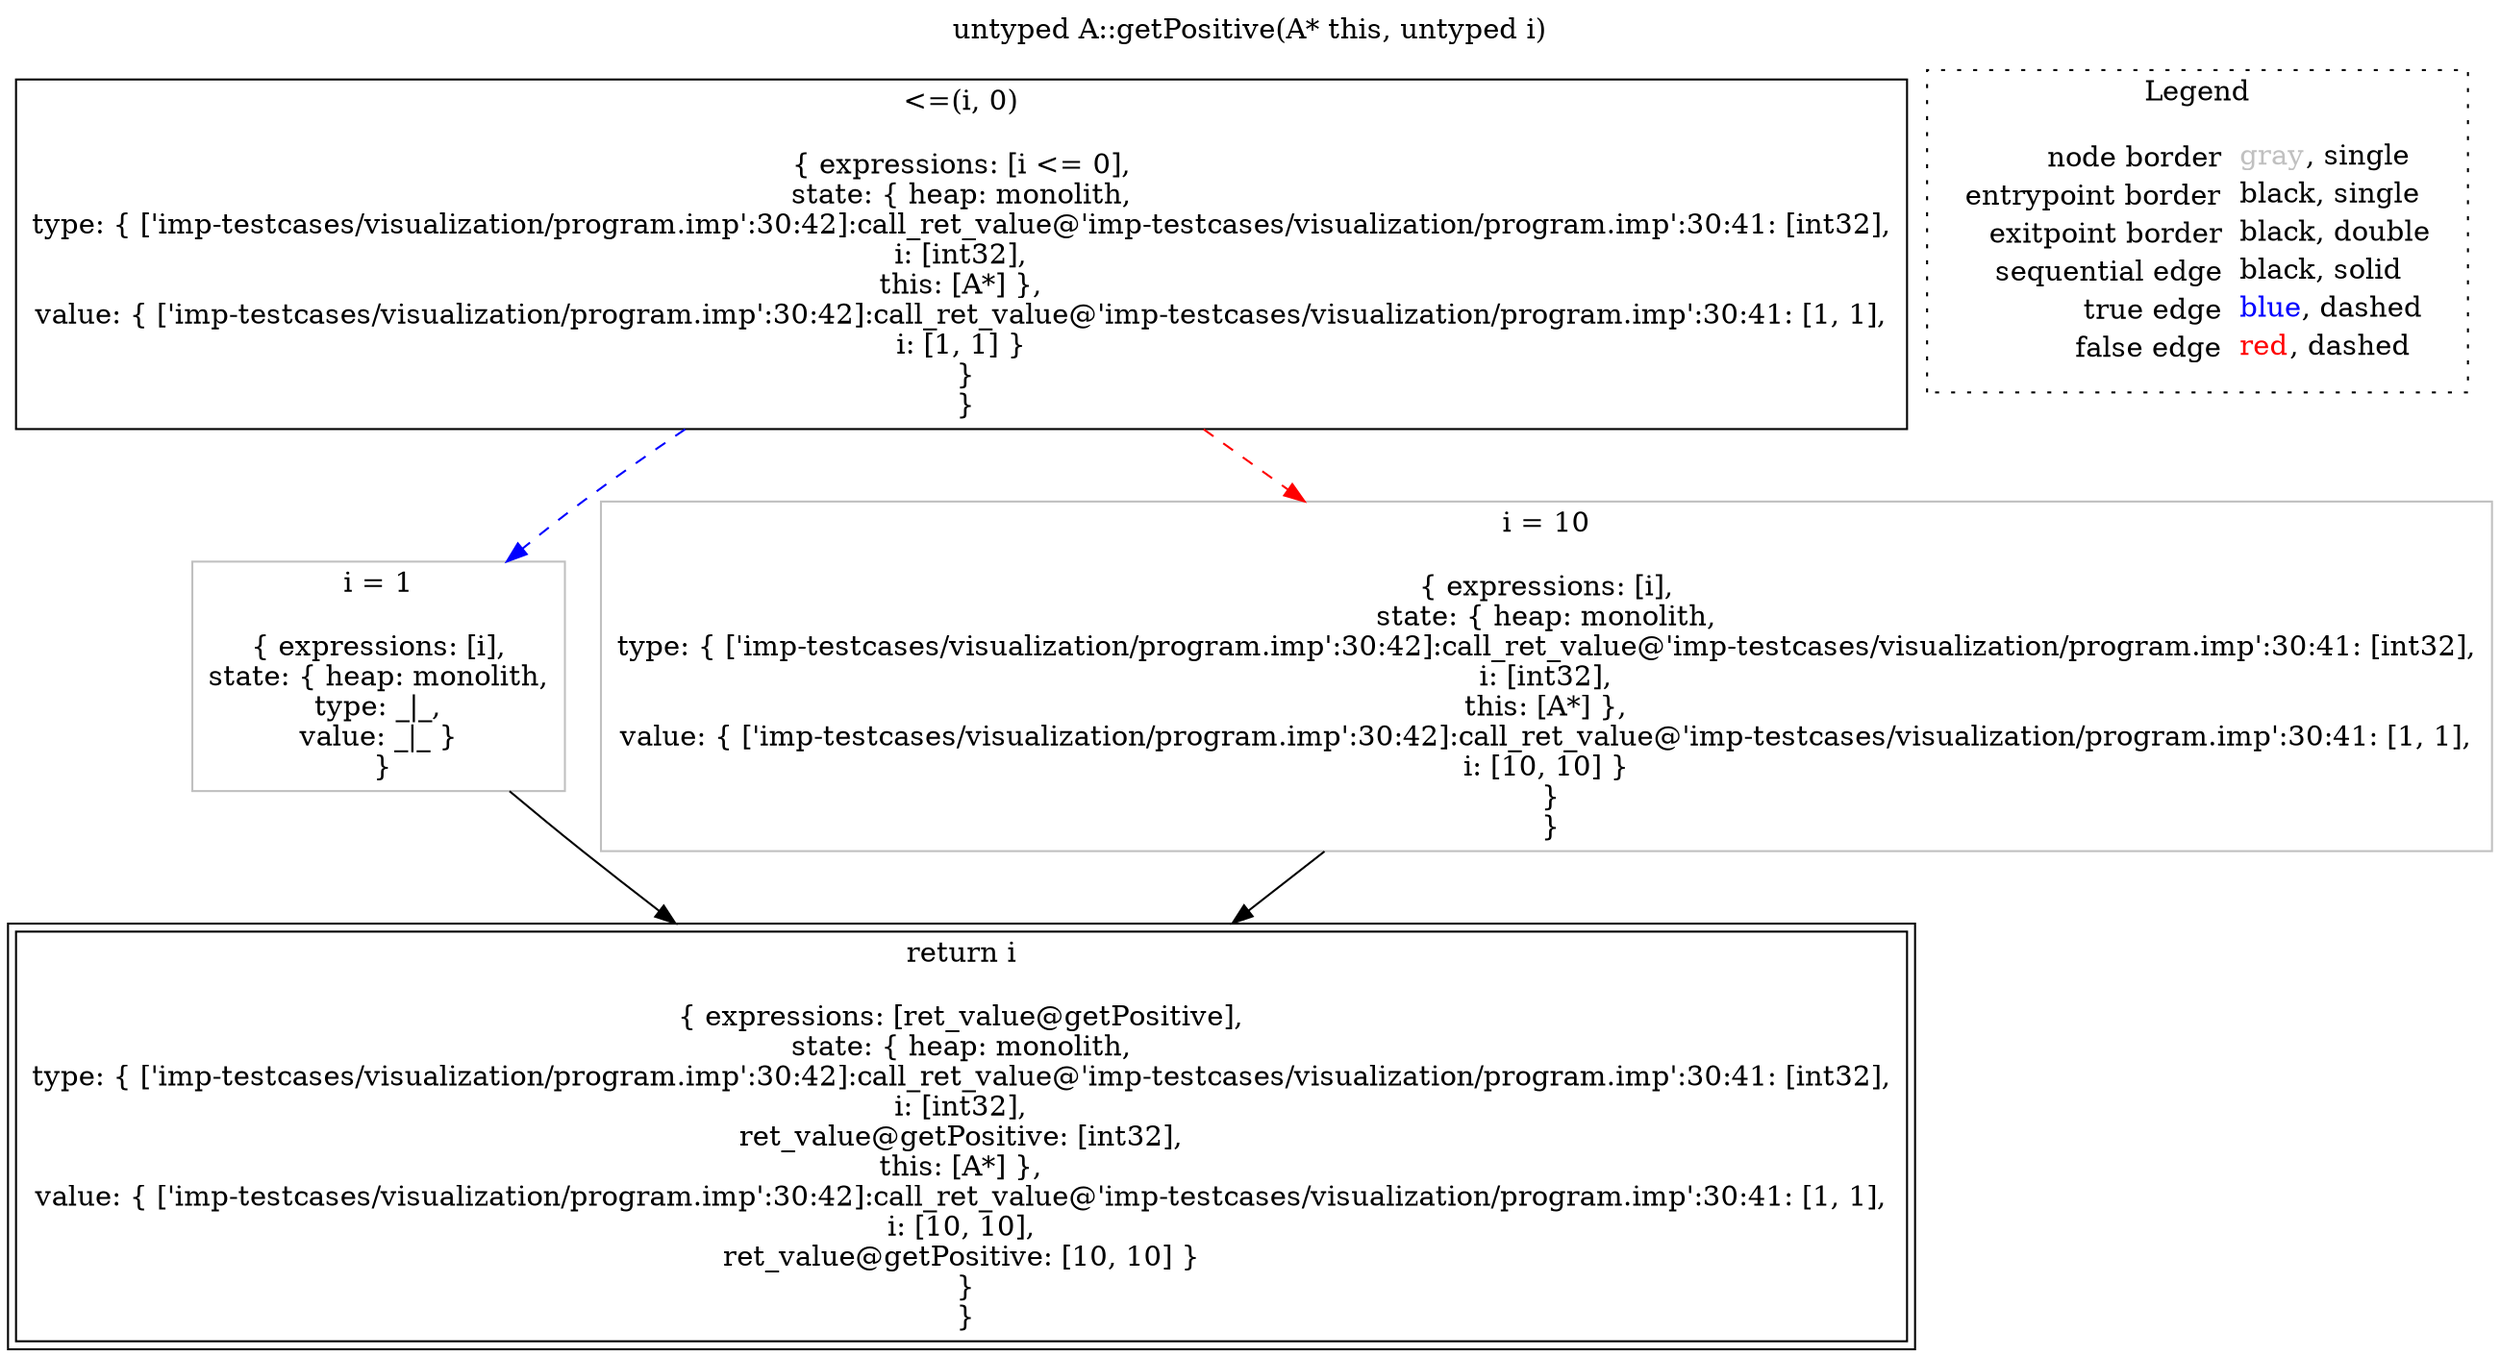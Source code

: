 digraph {
	labelloc="t";
	label="untyped A::getPositive(A* this, untyped i)";
	"node0" [shape="rect",color="black",label=<&lt;=(i, 0)<BR/><BR/>{ expressions: [i &lt;= 0],<BR/>state: { heap: monolith,<BR/>type: { ['imp-testcases/visualization/program.imp':30:42]:call_ret_value@'imp-testcases/visualization/program.imp':30:41: [int32],<BR/>i: [int32],<BR/>this: [A*] },<BR/>value: { ['imp-testcases/visualization/program.imp':30:42]:call_ret_value@'imp-testcases/visualization/program.imp':30:41: [1, 1],<BR/>i: [1, 1] }<BR/> }<BR/> }<BR/>>];
	"node3" [shape="rect",color="gray",label=<i = 1<BR/><BR/>{ expressions: [i],<BR/>state: { heap: monolith,<BR/>type: _|_,<BR/>value: _|_ }<BR/> }<BR/>>];
	"node6" [shape="rect",color="gray",label=<i = 10<BR/><BR/>{ expressions: [i],<BR/>state: { heap: monolith,<BR/>type: { ['imp-testcases/visualization/program.imp':30:42]:call_ret_value@'imp-testcases/visualization/program.imp':30:41: [int32],<BR/>i: [int32],<BR/>this: [A*] },<BR/>value: { ['imp-testcases/visualization/program.imp':30:42]:call_ret_value@'imp-testcases/visualization/program.imp':30:41: [1, 1],<BR/>i: [10, 10] }<BR/> }<BR/> }<BR/>>];
	"node9" [shape="rect",color="black",peripheries="2",label=<return i<BR/><BR/>{ expressions: [ret_value@getPositive],<BR/>state: { heap: monolith,<BR/>type: { ['imp-testcases/visualization/program.imp':30:42]:call_ret_value@'imp-testcases/visualization/program.imp':30:41: [int32],<BR/>i: [int32],<BR/>ret_value@getPositive: [int32],<BR/>this: [A*] },<BR/>value: { ['imp-testcases/visualization/program.imp':30:42]:call_ret_value@'imp-testcases/visualization/program.imp':30:41: [1, 1],<BR/>i: [10, 10],<BR/>ret_value@getPositive: [10, 10] }<BR/> }<BR/> }<BR/>>];
	"node0" -> "node3" [color="blue",style="dashed"];
	"node0" -> "node6" [color="red",style="dashed"];
	"node3" -> "node9" [color="black"];
	"node6" -> "node9" [color="black"];
subgraph cluster_legend {
	label="Legend";
	style=dotted;
	node [shape=plaintext];
	"legend" [label=<<table border="0" cellpadding="2" cellspacing="0" cellborder="0"><tr><td align="right">node border&nbsp;</td><td align="left"><font color="gray">gray</font>, single</td></tr><tr><td align="right">entrypoint border&nbsp;</td><td align="left"><font color="black">black</font>, single</td></tr><tr><td align="right">exitpoint border&nbsp;</td><td align="left"><font color="black">black</font>, double</td></tr><tr><td align="right">sequential edge&nbsp;</td><td align="left"><font color="black">black</font>, solid</td></tr><tr><td align="right">true edge&nbsp;</td><td align="left"><font color="blue">blue</font>, dashed</td></tr><tr><td align="right">false edge&nbsp;</td><td align="left"><font color="red">red</font>, dashed</td></tr></table>>];
}

}
